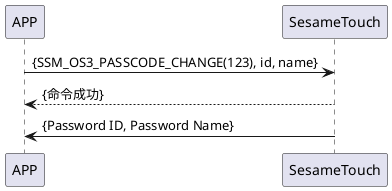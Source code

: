@startuml
APP -> SesameTouch: {SSM_OS3_PASSCODE_CHANGE(123), id, name}
SesameTouch --> APP: {命令成功}
SesameTouch -> APP: {Password ID, Password Name}
@enduml
